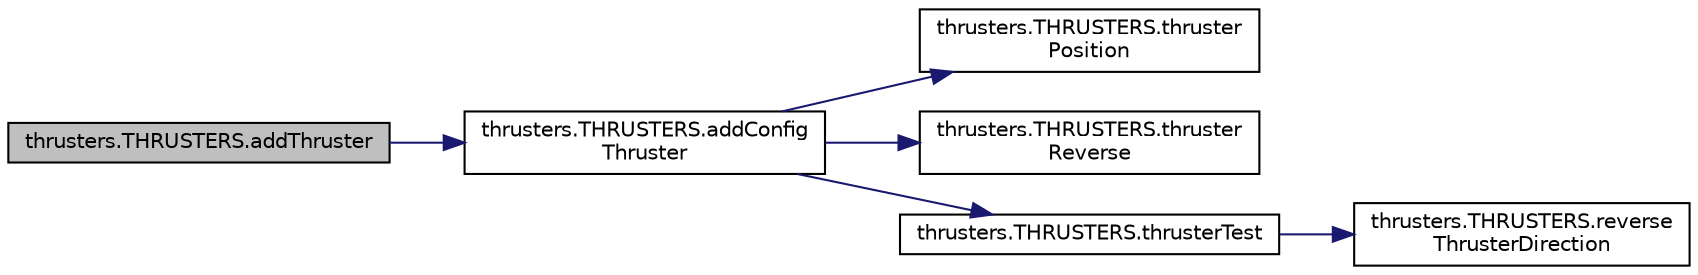 digraph "thrusters.THRUSTERS.addThruster"
{
 // LATEX_PDF_SIZE
  edge [fontname="Helvetica",fontsize="10",labelfontname="Helvetica",labelfontsize="10"];
  node [fontname="Helvetica",fontsize="10",shape=record];
  rankdir="LR";
  Node1 [label="thrusters.THRUSTERS.addThruster",height=0.2,width=0.4,color="black", fillcolor="grey75", style="filled", fontcolor="black",tooltip=" "];
  Node1 -> Node2 [color="midnightblue",fontsize="10",style="solid",fontname="Helvetica"];
  Node2 [label="thrusters.THRUSTERS.addConfig\lThruster",height=0.2,width=0.4,color="black", fillcolor="white", style="filled",URL="$classthrusters_1_1_t_h_r_u_s_t_e_r_s.html#a5d8677fd561c80236226557d055fea4d",tooltip=" "];
  Node2 -> Node3 [color="midnightblue",fontsize="10",style="solid",fontname="Helvetica"];
  Node3 [label="thrusters.THRUSTERS.thruster\lPosition",height=0.2,width=0.4,color="black", fillcolor="white", style="filled",URL="$classthrusters_1_1_t_h_r_u_s_t_e_r_s.html#a938526e1dd83abfc770c99f5352fc41a",tooltip=" "];
  Node2 -> Node4 [color="midnightblue",fontsize="10",style="solid",fontname="Helvetica"];
  Node4 [label="thrusters.THRUSTERS.thruster\lReverse",height=0.2,width=0.4,color="black", fillcolor="white", style="filled",URL="$classthrusters_1_1_t_h_r_u_s_t_e_r_s.html#a10d2ff45599de2e8979bc9dd56f40aed",tooltip=" "];
  Node2 -> Node5 [color="midnightblue",fontsize="10",style="solid",fontname="Helvetica"];
  Node5 [label="thrusters.THRUSTERS.thrusterTest",height=0.2,width=0.4,color="black", fillcolor="white", style="filled",URL="$classthrusters_1_1_t_h_r_u_s_t_e_r_s.html#a7bb121019216e87e576237b45c3e32fc",tooltip=" "];
  Node5 -> Node6 [color="midnightblue",fontsize="10",style="solid",fontname="Helvetica"];
  Node6 [label="thrusters.THRUSTERS.reverse\lThrusterDirection",height=0.2,width=0.4,color="black", fillcolor="white", style="filled",URL="$classthrusters_1_1_t_h_r_u_s_t_e_r_s.html#a5cb325c15a7831c380ae06495fdbaf74",tooltip=" "];
}
